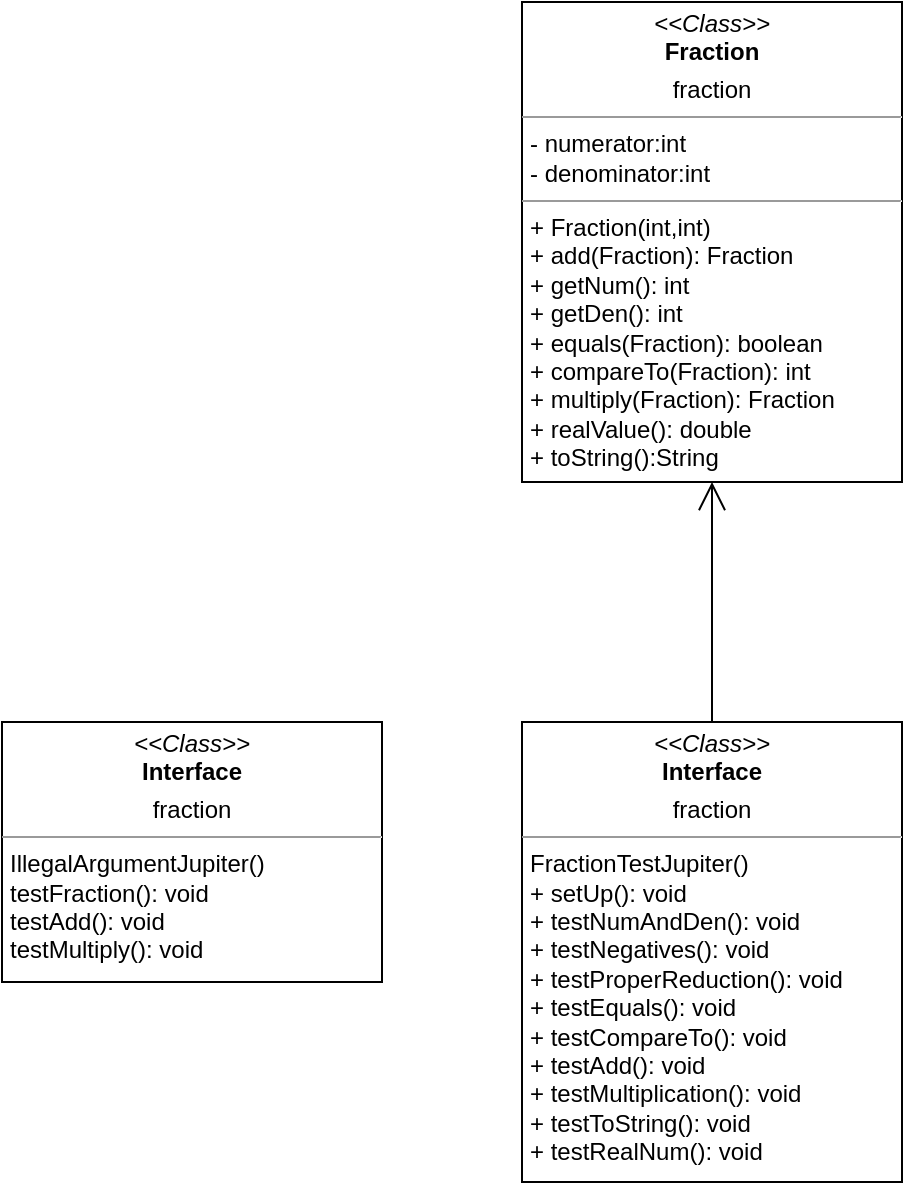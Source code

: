 <mxfile version="13.10.6" type="device"><diagram id="aBgUOdF_8wyE1nEd2Emo" name="Page-1"><mxGraphModel dx="1220" dy="1150" grid="1" gridSize="10" guides="1" tooltips="1" connect="1" arrows="1" fold="1" page="1" pageScale="1" pageWidth="1920" pageHeight="1200" math="0" shadow="0"><root><mxCell id="0"/><mxCell id="1" parent="0"/><mxCell id="UgiWFVR-LT8JKvdWbuC_-1" value="&lt;p style=&quot;margin: 0px ; margin-top: 4px ; text-align: center&quot;&gt;&lt;i&gt;&amp;lt;&amp;lt;Class&amp;gt;&amp;gt;&lt;/i&gt;&lt;br&gt;&lt;b&gt;Interface&lt;/b&gt;&lt;/p&gt;&lt;p style=&quot;margin: 0px ; margin-top: 4px ; text-align: center&quot;&gt;fraction&lt;br&gt;&lt;/p&gt;&lt;hr size=&quot;1&quot;&gt;&lt;p style=&quot;margin: 0px ; margin-left: 4px&quot;&gt;IllegalArgumentJupiter()&lt;/p&gt;&lt;p style=&quot;margin: 0px ; margin-left: 4px&quot;&gt;testFraction(): void&lt;/p&gt;&lt;p style=&quot;margin: 0px ; margin-left: 4px&quot;&gt;testAdd(): void&lt;/p&gt;&lt;p style=&quot;margin: 0px ; margin-left: 4px&quot;&gt;testMultiply(): void&lt;br&gt;&lt;/p&gt;" style="verticalAlign=top;align=left;overflow=fill;fontSize=12;fontFamily=Helvetica;html=1;" vertex="1" parent="1"><mxGeometry x="700" y="640" width="190" height="130" as="geometry"/></mxCell><mxCell id="UgiWFVR-LT8JKvdWbuC_-6" value="&lt;p style=&quot;margin: 0px ; margin-top: 4px ; text-align: center&quot;&gt;&lt;i&gt;&amp;lt;&amp;lt;Class&amp;gt;&amp;gt;&lt;/i&gt;&lt;br&gt;&lt;b&gt;Interface&lt;/b&gt;&lt;/p&gt;&lt;p style=&quot;margin: 0px ; margin-top: 4px ; text-align: center&quot;&gt;fraction&lt;br&gt;&lt;b&gt;&lt;/b&gt;&lt;/p&gt;&lt;hr size=&quot;1&quot;&gt;&lt;p style=&quot;margin: 0px ; margin-left: 4px&quot;&gt;FractionTestJupiter()&lt;br&gt;&lt;/p&gt;&lt;p style=&quot;margin: 0px ; margin-left: 4px&quot;&gt;+ setUp(): void&lt;/p&gt;&lt;p style=&quot;margin: 0px ; margin-left: 4px&quot;&gt;+ testNumAndDen(): void&lt;/p&gt;&lt;p style=&quot;margin: 0px ; margin-left: 4px&quot;&gt;+ testNegatives(): void&lt;/p&gt;&lt;p style=&quot;margin: 0px ; margin-left: 4px&quot;&gt;+ testProperReduction(): void&lt;/p&gt;&lt;p style=&quot;margin: 0px ; margin-left: 4px&quot;&gt;+ testEquals(): void&lt;/p&gt;&lt;p style=&quot;margin: 0px ; margin-left: 4px&quot;&gt;+ testCompareTo(): void&lt;/p&gt;&lt;p style=&quot;margin: 0px ; margin-left: 4px&quot;&gt;+ testAdd(): void&lt;/p&gt;&lt;p style=&quot;margin: 0px ; margin-left: 4px&quot;&gt;+ testMultiplication(): void&lt;/p&gt;&lt;p style=&quot;margin: 0px ; margin-left: 4px&quot;&gt;+ testToString(): void&lt;/p&gt;&lt;p style=&quot;margin: 0px ; margin-left: 4px&quot;&gt;+ testRealNum(): void&lt;br&gt;&lt;/p&gt;" style="verticalAlign=top;align=left;overflow=fill;fontSize=12;fontFamily=Helvetica;html=1;" vertex="1" parent="1"><mxGeometry x="960" y="640" width="190" height="230" as="geometry"/></mxCell><mxCell id="UgiWFVR-LT8JKvdWbuC_-7" value="&lt;p style=&quot;margin: 0px ; margin-top: 4px ; text-align: center&quot;&gt;&lt;i&gt;&amp;lt;&amp;lt;Class&amp;gt;&amp;gt;&lt;/i&gt;&lt;br&gt;&lt;b&gt;Fraction&lt;/b&gt;&lt;/p&gt;&lt;p style=&quot;margin: 0px ; margin-top: 4px ; text-align: center&quot;&gt;fraction&lt;br&gt;&lt;b&gt;&lt;/b&gt;&lt;/p&gt;&lt;hr size=&quot;1&quot;&gt;&lt;p style=&quot;margin: 0px ; margin-left: 4px&quot;&gt;- numerator:int&lt;br&gt;- denominator:int&lt;br&gt;&lt;/p&gt;&lt;hr size=&quot;1&quot;&gt;&lt;p style=&quot;margin: 0px ; margin-left: 4px&quot;&gt;+ Fraction(int,int)&lt;br&gt;+ add(Fraction): Fraction&lt;/p&gt;&lt;p style=&quot;margin: 0px ; margin-left: 4px&quot;&gt;+ getNum(): int&lt;/p&gt;&lt;p style=&quot;margin: 0px ; margin-left: 4px&quot;&gt;+ getDen(): int&lt;/p&gt;&lt;p style=&quot;margin: 0px ; margin-left: 4px&quot;&gt;+ equals(Fraction): boolean&lt;/p&gt;&lt;p style=&quot;margin: 0px ; margin-left: 4px&quot;&gt;+ compareTo(Fraction): int&lt;/p&gt;&lt;p style=&quot;margin: 0px ; margin-left: 4px&quot;&gt;+ multiply(Fraction): Fraction&lt;/p&gt;&lt;p style=&quot;margin: 0px ; margin-left: 4px&quot;&gt;+ realValue(): double&lt;/p&gt;&lt;p style=&quot;margin: 0px ; margin-left: 4px&quot;&gt;+ toString():String&lt;br&gt;&lt;/p&gt;" style="verticalAlign=top;align=left;overflow=fill;fontSize=12;fontFamily=Helvetica;html=1;" vertex="1" parent="1"><mxGeometry x="960" y="280" width="190" height="240" as="geometry"/></mxCell><mxCell id="UgiWFVR-LT8JKvdWbuC_-9" value="" style="endArrow=open;endFill=1;endSize=12;html=1;entryX=0.5;entryY=1;entryDx=0;entryDy=0;" edge="1" parent="1" source="UgiWFVR-LT8JKvdWbuC_-6" target="UgiWFVR-LT8JKvdWbuC_-7"><mxGeometry width="160" relative="1" as="geometry"><mxPoint x="500" y="679" as="sourcePoint"/><mxPoint x="660" y="679" as="targetPoint"/></mxGeometry></mxCell></root></mxGraphModel></diagram></mxfile>